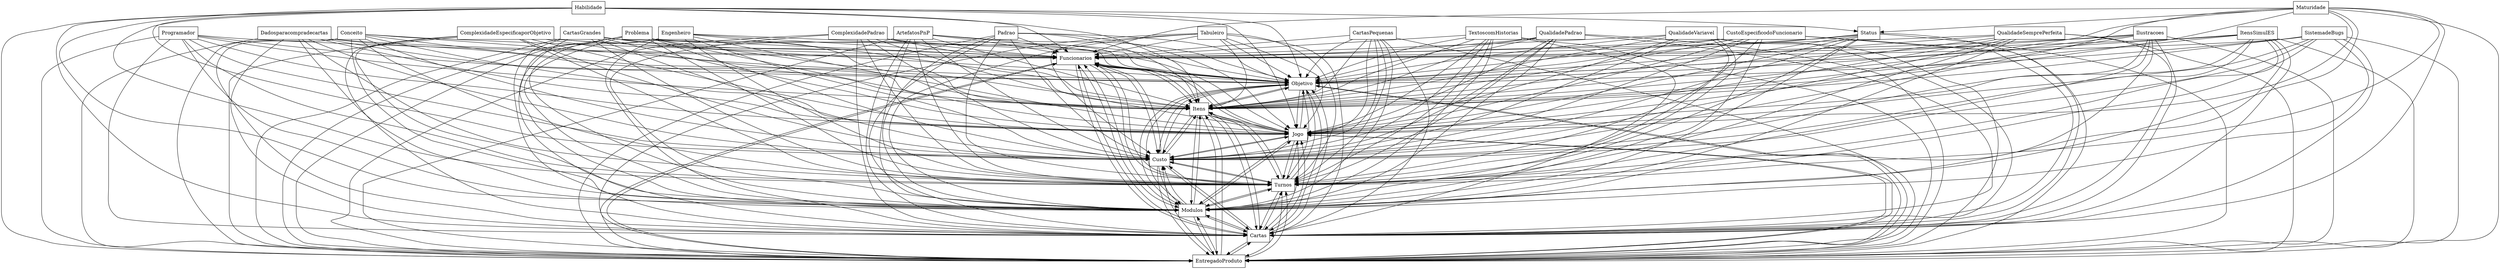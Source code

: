digraph{
graph [rankdir=TB];
node [shape=box];
edge [arrowhead=normal];
0[label="Padrao",]
1[label="Funcionarios",]
2[label="Objetivo",]
3[label="Tabuleiro",]
4[label="Problema",]
5[label="EntregadoProduto",]
6[label="CartasPequenas",]
7[label="Habilidade",]
8[label="Cartas",]
9[label="Modulos",]
10[label="CartasGrandes",]
11[label="Engenheiro",]
12[label="ComplexidadeEspecificaporObjetivo",]
13[label="Dadosparacompradecartas",]
14[label="Conceito",]
15[label="Programador",]
16[label="Turnos",]
17[label="QualidadeSemprePerfeita",]
18[label="Ilustracoes",]
19[label="Custo",]
20[label="ItensSimulES",]
21[label="Jogo",]
22[label="SistemadeBugs",]
23[label="Status",]
24[label="TextoscomHistorias",]
25[label="ComplexidadePadrao",]
26[label="ArtefatosPnP",]
27[label="Maturidade",]
28[label="QualidadePadrao",]
29[label="QualidadeVariavel",]
30[label="CustoEspecificodoFuncionario",]
31[label="Itens",]
0->1[label="",]
0->2[label="",]
0->5[label="",]
0->8[label="",]
0->9[label="",]
0->16[label="",]
0->19[label="",]
0->21[label="",]
0->31[label="",]
1->2[label="",]
1->5[label="",]
1->8[label="",]
1->9[label="",]
1->16[label="",]
1->19[label="",]
1->21[label="",]
1->31[label="",]
2->1[label="",]
2->5[label="",]
2->8[label="",]
2->9[label="",]
2->16[label="",]
2->19[label="",]
2->21[label="",]
2->31[label="",]
3->1[label="",]
3->2[label="",]
3->5[label="",]
3->8[label="",]
3->9[label="",]
3->16[label="",]
3->19[label="",]
3->21[label="",]
3->31[label="",]
4->1[label="",]
4->2[label="",]
4->5[label="",]
4->8[label="",]
4->9[label="",]
4->16[label="",]
4->19[label="",]
4->21[label="",]
4->31[label="",]
5->1[label="",]
5->2[label="",]
5->8[label="",]
5->9[label="",]
5->16[label="",]
5->19[label="",]
5->21[label="",]
5->31[label="",]
6->1[label="",]
6->2[label="",]
6->5[label="",]
6->8[label="",]
6->9[label="",]
6->16[label="",]
6->19[label="",]
6->21[label="",]
6->31[label="",]
7->1[label="",]
7->2[label="",]
7->5[label="",]
7->8[label="",]
7->9[label="",]
7->16[label="",]
7->19[label="",]
7->21[label="",]
7->23[label="",]
7->31[label="",]
8->1[label="",]
8->2[label="",]
8->5[label="",]
8->9[label="",]
8->16[label="",]
8->19[label="",]
8->21[label="",]
8->31[label="",]
9->1[label="",]
9->2[label="",]
9->5[label="",]
9->8[label="",]
9->16[label="",]
9->19[label="",]
9->21[label="",]
9->31[label="",]
10->1[label="",]
10->2[label="",]
10->5[label="",]
10->8[label="",]
10->9[label="",]
10->16[label="",]
10->19[label="",]
10->21[label="",]
10->31[label="",]
11->1[label="",]
11->2[label="",]
11->5[label="",]
11->8[label="",]
11->9[label="",]
11->16[label="",]
11->19[label="",]
11->21[label="",]
11->31[label="",]
12->1[label="",]
12->2[label="",]
12->5[label="",]
12->8[label="",]
12->9[label="",]
12->16[label="",]
12->19[label="",]
12->21[label="",]
12->31[label="",]
13->1[label="",]
13->2[label="",]
13->5[label="",]
13->8[label="",]
13->9[label="",]
13->16[label="",]
13->19[label="",]
13->21[label="",]
13->31[label="",]
14->1[label="",]
14->2[label="",]
14->5[label="",]
14->8[label="",]
14->9[label="",]
14->16[label="",]
14->19[label="",]
14->21[label="",]
14->31[label="",]
15->1[label="",]
15->2[label="",]
15->5[label="",]
15->8[label="",]
15->9[label="",]
15->16[label="",]
15->19[label="",]
15->21[label="",]
15->31[label="",]
16->1[label="",]
16->2[label="",]
16->5[label="",]
16->8[label="",]
16->9[label="",]
16->19[label="",]
16->21[label="",]
16->31[label="",]
17->1[label="",]
17->2[label="",]
17->5[label="",]
17->8[label="",]
17->9[label="",]
17->16[label="",]
17->19[label="",]
17->21[label="",]
17->31[label="",]
18->1[label="",]
18->2[label="",]
18->5[label="",]
18->8[label="",]
18->9[label="",]
18->16[label="",]
18->19[label="",]
18->21[label="",]
18->31[label="",]
19->1[label="",]
19->2[label="",]
19->5[label="",]
19->8[label="",]
19->9[label="",]
19->16[label="",]
19->21[label="",]
19->31[label="",]
20->1[label="",]
20->2[label="",]
20->5[label="",]
20->8[label="",]
20->9[label="",]
20->16[label="",]
20->19[label="",]
20->21[label="",]
20->31[label="",]
21->1[label="",]
21->2[label="",]
21->5[label="",]
21->8[label="",]
21->9[label="",]
21->16[label="",]
21->19[label="",]
21->31[label="",]
22->1[label="",]
22->2[label="",]
22->5[label="",]
22->8[label="",]
22->9[label="",]
22->16[label="",]
22->19[label="",]
22->21[label="",]
22->31[label="",]
23->1[label="",]
23->2[label="",]
23->5[label="",]
23->8[label="",]
23->9[label="",]
23->16[label="",]
23->19[label="",]
23->21[label="",]
23->31[label="",]
24->1[label="",]
24->2[label="",]
24->5[label="",]
24->8[label="",]
24->9[label="",]
24->16[label="",]
24->19[label="",]
24->21[label="",]
24->31[label="",]
25->1[label="",]
25->2[label="",]
25->5[label="",]
25->8[label="",]
25->9[label="",]
25->16[label="",]
25->19[label="",]
25->21[label="",]
25->31[label="",]
26->1[label="",]
26->2[label="",]
26->5[label="",]
26->8[label="",]
26->9[label="",]
26->16[label="",]
26->19[label="",]
26->21[label="",]
26->31[label="",]
27->1[label="",]
27->2[label="",]
27->5[label="",]
27->8[label="",]
27->9[label="",]
27->16[label="",]
27->19[label="",]
27->21[label="",]
27->23[label="",]
27->31[label="",]
28->1[label="",]
28->2[label="",]
28->5[label="",]
28->8[label="",]
28->9[label="",]
28->16[label="",]
28->19[label="",]
28->21[label="",]
28->31[label="",]
29->1[label="",]
29->2[label="",]
29->5[label="",]
29->8[label="",]
29->9[label="",]
29->16[label="",]
29->19[label="",]
29->21[label="",]
29->31[label="",]
30->1[label="",]
30->2[label="",]
30->5[label="",]
30->8[label="",]
30->9[label="",]
30->16[label="",]
30->19[label="",]
30->21[label="",]
30->31[label="",]
31->1[label="",]
31->2[label="",]
31->5[label="",]
31->8[label="",]
31->9[label="",]
31->16[label="",]
31->19[label="",]
31->21[label="",]
}
